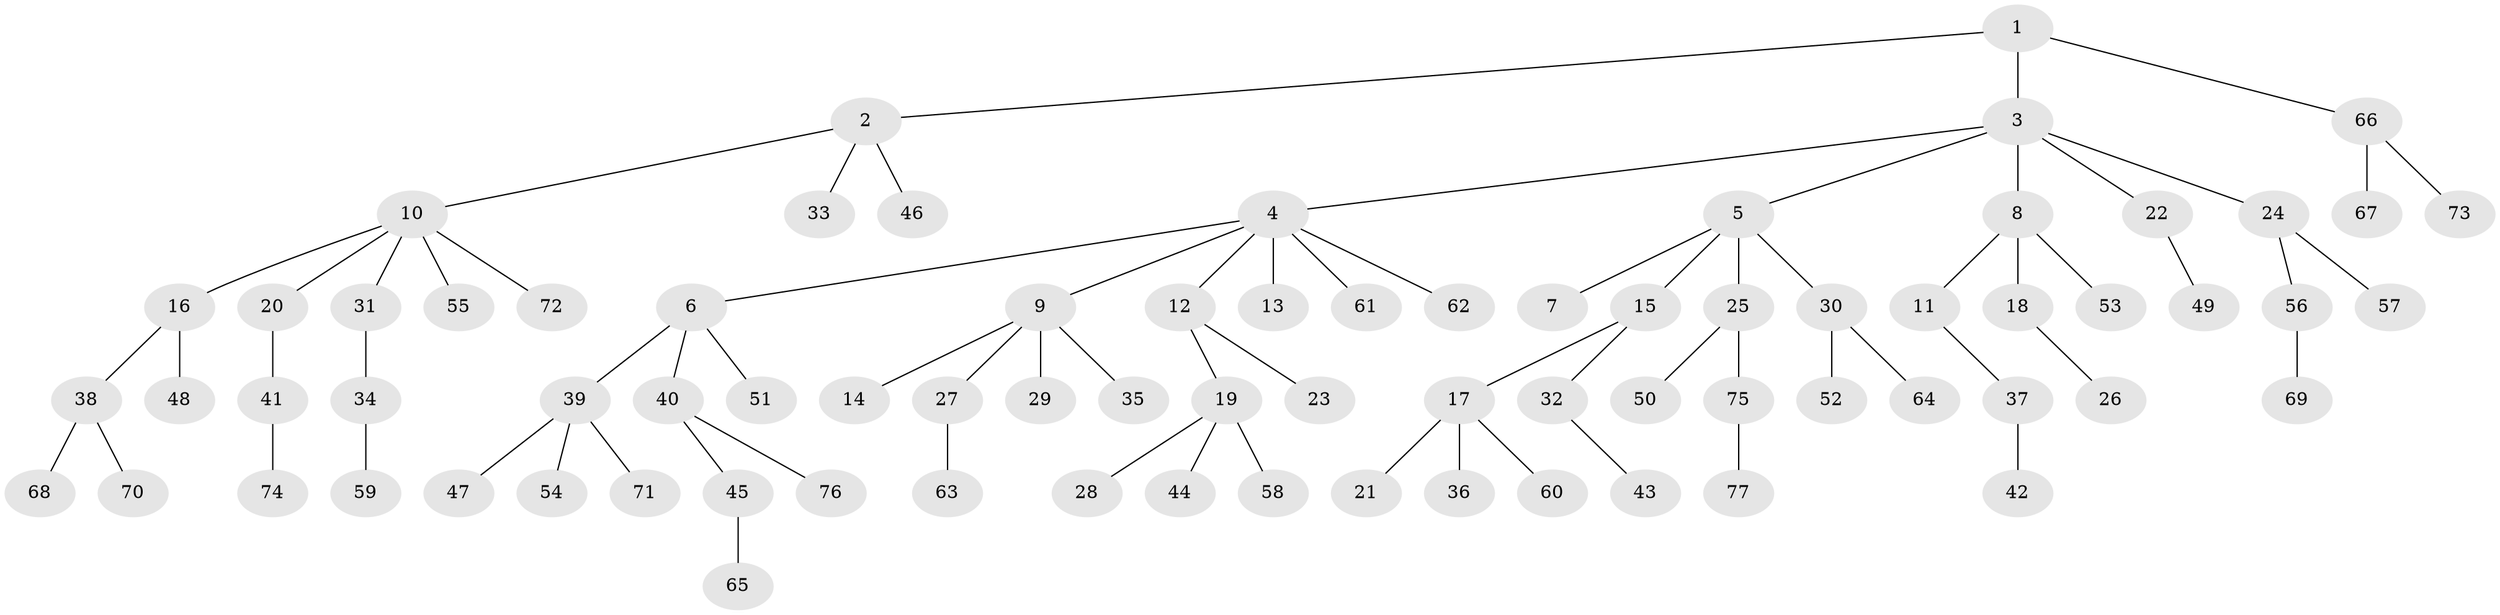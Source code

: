 // Generated by graph-tools (version 1.1) at 2025/15/03/09/25 04:15:36]
// undirected, 77 vertices, 76 edges
graph export_dot {
graph [start="1"]
  node [color=gray90,style=filled];
  1;
  2;
  3;
  4;
  5;
  6;
  7;
  8;
  9;
  10;
  11;
  12;
  13;
  14;
  15;
  16;
  17;
  18;
  19;
  20;
  21;
  22;
  23;
  24;
  25;
  26;
  27;
  28;
  29;
  30;
  31;
  32;
  33;
  34;
  35;
  36;
  37;
  38;
  39;
  40;
  41;
  42;
  43;
  44;
  45;
  46;
  47;
  48;
  49;
  50;
  51;
  52;
  53;
  54;
  55;
  56;
  57;
  58;
  59;
  60;
  61;
  62;
  63;
  64;
  65;
  66;
  67;
  68;
  69;
  70;
  71;
  72;
  73;
  74;
  75;
  76;
  77;
  1 -- 2;
  1 -- 3;
  1 -- 66;
  2 -- 10;
  2 -- 33;
  2 -- 46;
  3 -- 4;
  3 -- 5;
  3 -- 8;
  3 -- 22;
  3 -- 24;
  4 -- 6;
  4 -- 9;
  4 -- 12;
  4 -- 13;
  4 -- 61;
  4 -- 62;
  5 -- 7;
  5 -- 15;
  5 -- 25;
  5 -- 30;
  6 -- 39;
  6 -- 40;
  6 -- 51;
  8 -- 11;
  8 -- 18;
  8 -- 53;
  9 -- 14;
  9 -- 27;
  9 -- 29;
  9 -- 35;
  10 -- 16;
  10 -- 20;
  10 -- 31;
  10 -- 55;
  10 -- 72;
  11 -- 37;
  12 -- 19;
  12 -- 23;
  15 -- 17;
  15 -- 32;
  16 -- 38;
  16 -- 48;
  17 -- 21;
  17 -- 36;
  17 -- 60;
  18 -- 26;
  19 -- 28;
  19 -- 44;
  19 -- 58;
  20 -- 41;
  22 -- 49;
  24 -- 56;
  24 -- 57;
  25 -- 50;
  25 -- 75;
  27 -- 63;
  30 -- 52;
  30 -- 64;
  31 -- 34;
  32 -- 43;
  34 -- 59;
  37 -- 42;
  38 -- 68;
  38 -- 70;
  39 -- 47;
  39 -- 54;
  39 -- 71;
  40 -- 45;
  40 -- 76;
  41 -- 74;
  45 -- 65;
  56 -- 69;
  66 -- 67;
  66 -- 73;
  75 -- 77;
}
